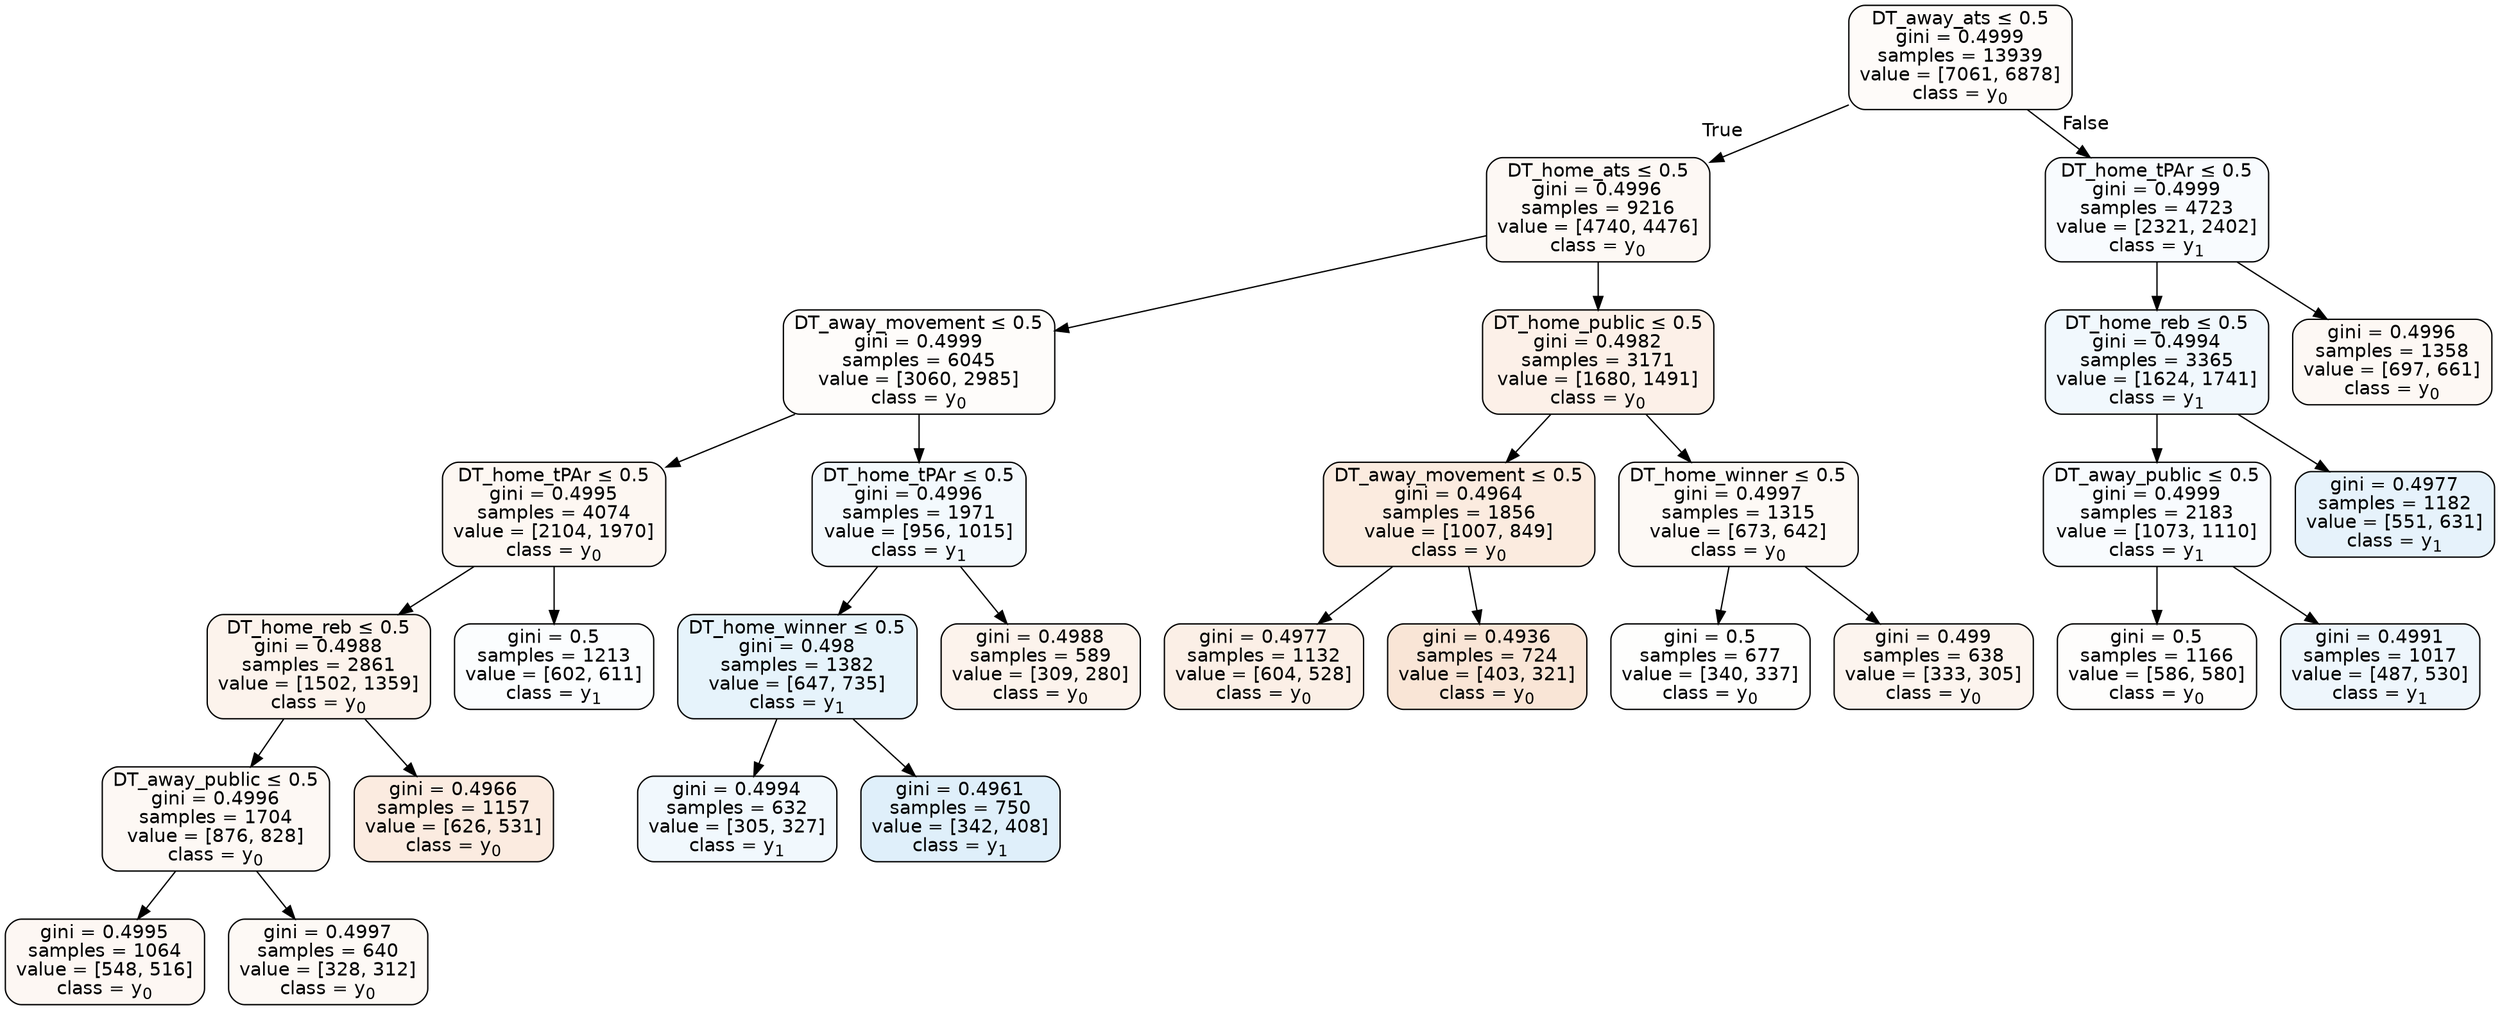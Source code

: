 digraph Tree {
node [shape=box, style="filled, rounded", color="black", fontname=helvetica] ;
edge [fontname=helvetica] ;
0 [label=<DT_away_ats &le; 0.5<br/>gini = 0.4999<br/>samples = 13939<br/>value = [7061, 6878]<br/>class = y<SUB>0</SUB>>, fillcolor="#e5813907"] ;
1 [label=<DT_home_ats &le; 0.5<br/>gini = 0.4996<br/>samples = 9216<br/>value = [4740, 4476]<br/>class = y<SUB>0</SUB>>, fillcolor="#e581390e"] ;
0 -> 1 [labeldistance=2.5, labelangle=45, headlabel="True"] ;
2 [label=<DT_away_movement &le; 0.5<br/>gini = 0.4999<br/>samples = 6045<br/>value = [3060, 2985]<br/>class = y<SUB>0</SUB>>, fillcolor="#e5813906"] ;
1 -> 2 ;
3 [label=<DT_home_tPAr &le; 0.5<br/>gini = 0.4995<br/>samples = 4074<br/>value = [2104, 1970]<br/>class = y<SUB>0</SUB>>, fillcolor="#e5813910"] ;
2 -> 3 ;
4 [label=<DT_home_reb &le; 0.5<br/>gini = 0.4988<br/>samples = 2861<br/>value = [1502, 1359]<br/>class = y<SUB>0</SUB>>, fillcolor="#e5813918"] ;
3 -> 4 ;
5 [label=<DT_away_public &le; 0.5<br/>gini = 0.4996<br/>samples = 1704<br/>value = [876, 828]<br/>class = y<SUB>0</SUB>>, fillcolor="#e581390e"] ;
4 -> 5 ;
6 [label=<gini = 0.4995<br/>samples = 1064<br/>value = [548, 516]<br/>class = y<SUB>0</SUB>>, fillcolor="#e581390f"] ;
5 -> 6 ;
7 [label=<gini = 0.4997<br/>samples = 640<br/>value = [328, 312]<br/>class = y<SUB>0</SUB>>, fillcolor="#e581390c"] ;
5 -> 7 ;
8 [label=<gini = 0.4966<br/>samples = 1157<br/>value = [626, 531]<br/>class = y<SUB>0</SUB>>, fillcolor="#e5813927"] ;
4 -> 8 ;
9 [label=<gini = 0.5<br/>samples = 1213<br/>value = [602, 611]<br/>class = y<SUB>1</SUB>>, fillcolor="#399de504"] ;
3 -> 9 ;
10 [label=<DT_home_tPAr &le; 0.5<br/>gini = 0.4996<br/>samples = 1971<br/>value = [956, 1015]<br/>class = y<SUB>1</SUB>>, fillcolor="#399de50f"] ;
2 -> 10 ;
11 [label=<DT_home_winner &le; 0.5<br/>gini = 0.498<br/>samples = 1382<br/>value = [647, 735]<br/>class = y<SUB>1</SUB>>, fillcolor="#399de51f"] ;
10 -> 11 ;
12 [label=<gini = 0.4994<br/>samples = 632<br/>value = [305, 327]<br/>class = y<SUB>1</SUB>>, fillcolor="#399de511"] ;
11 -> 12 ;
13 [label=<gini = 0.4961<br/>samples = 750<br/>value = [342, 408]<br/>class = y<SUB>1</SUB>>, fillcolor="#399de529"] ;
11 -> 13 ;
14 [label=<gini = 0.4988<br/>samples = 589<br/>value = [309, 280]<br/>class = y<SUB>0</SUB>>, fillcolor="#e5813918"] ;
10 -> 14 ;
15 [label=<DT_home_public &le; 0.5<br/>gini = 0.4982<br/>samples = 3171<br/>value = [1680, 1491]<br/>class = y<SUB>0</SUB>>, fillcolor="#e581391d"] ;
1 -> 15 ;
16 [label=<DT_away_movement &le; 0.5<br/>gini = 0.4964<br/>samples = 1856<br/>value = [1007, 849]<br/>class = y<SUB>0</SUB>>, fillcolor="#e5813928"] ;
15 -> 16 ;
17 [label=<gini = 0.4977<br/>samples = 1132<br/>value = [604, 528]<br/>class = y<SUB>0</SUB>>, fillcolor="#e5813920"] ;
16 -> 17 ;
18 [label=<gini = 0.4936<br/>samples = 724<br/>value = [403, 321]<br/>class = y<SUB>0</SUB>>, fillcolor="#e5813934"] ;
16 -> 18 ;
19 [label=<DT_home_winner &le; 0.5<br/>gini = 0.4997<br/>samples = 1315<br/>value = [673, 642]<br/>class = y<SUB>0</SUB>>, fillcolor="#e581390c"] ;
15 -> 19 ;
20 [label=<gini = 0.5<br/>samples = 677<br/>value = [340, 337]<br/>class = y<SUB>0</SUB>>, fillcolor="#e5813902"] ;
19 -> 20 ;
21 [label=<gini = 0.499<br/>samples = 638<br/>value = [333, 305]<br/>class = y<SUB>0</SUB>>, fillcolor="#e5813915"] ;
19 -> 21 ;
22 [label=<DT_home_tPAr &le; 0.5<br/>gini = 0.4999<br/>samples = 4723<br/>value = [2321, 2402]<br/>class = y<SUB>1</SUB>>, fillcolor="#399de509"] ;
0 -> 22 [labeldistance=2.5, labelangle=-45, headlabel="False"] ;
23 [label=<DT_home_reb &le; 0.5<br/>gini = 0.4994<br/>samples = 3365<br/>value = [1624, 1741]<br/>class = y<SUB>1</SUB>>, fillcolor="#399de511"] ;
22 -> 23 ;
24 [label=<DT_away_public &le; 0.5<br/>gini = 0.4999<br/>samples = 2183<br/>value = [1073, 1110]<br/>class = y<SUB>1</SUB>>, fillcolor="#399de508"] ;
23 -> 24 ;
25 [label=<gini = 0.5<br/>samples = 1166<br/>value = [586, 580]<br/>class = y<SUB>0</SUB>>, fillcolor="#e5813903"] ;
24 -> 25 ;
26 [label=<gini = 0.4991<br/>samples = 1017<br/>value = [487, 530]<br/>class = y<SUB>1</SUB>>, fillcolor="#399de515"] ;
24 -> 26 ;
27 [label=<gini = 0.4977<br/>samples = 1182<br/>value = [551, 631]<br/>class = y<SUB>1</SUB>>, fillcolor="#399de520"] ;
23 -> 27 ;
28 [label=<gini = 0.4996<br/>samples = 1358<br/>value = [697, 661]<br/>class = y<SUB>0</SUB>>, fillcolor="#e581390d"] ;
22 -> 28 ;
}